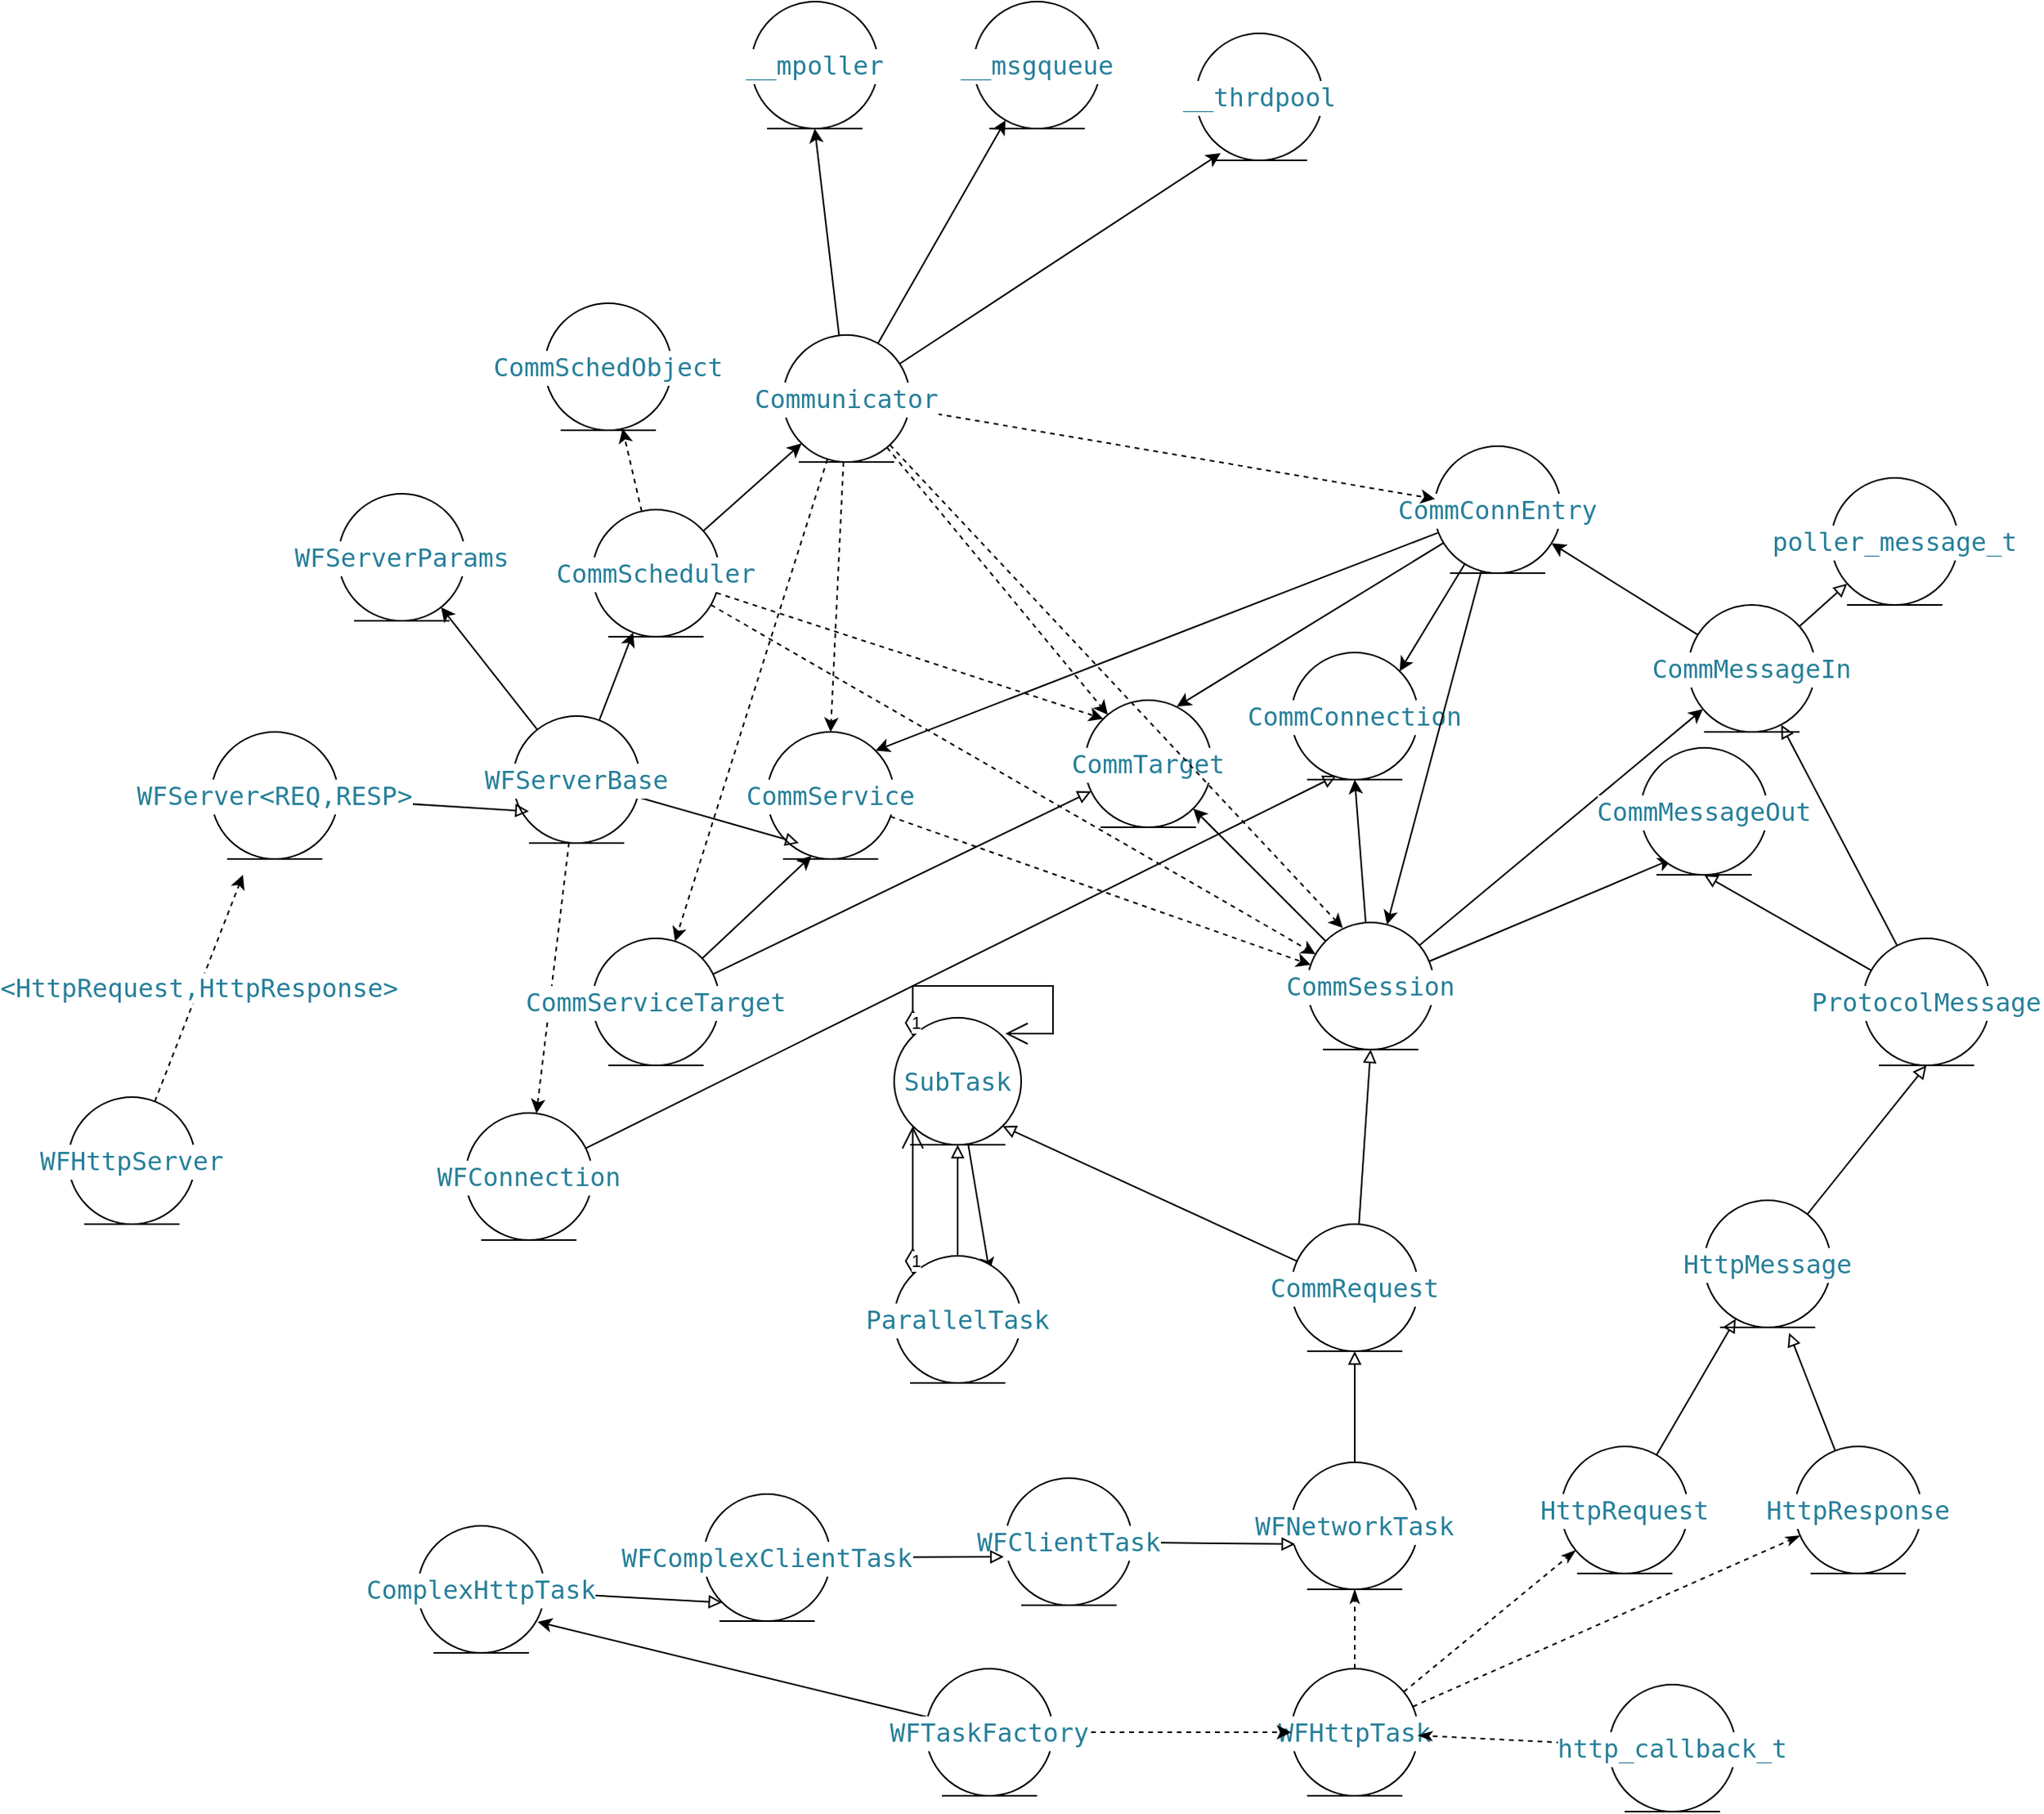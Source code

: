 <mxfile version="20.0.4" type="github" pages="2">
  <diagram id="1e7UzKoYrRxdABRsFOTm" name="Page-1">
    <mxGraphModel dx="1366" dy="991" grid="1" gridSize="10" guides="1" tooltips="1" connect="1" arrows="1" fold="1" page="0" pageScale="1" pageWidth="827" pageHeight="1169" math="0" shadow="0">
      <root>
        <mxCell id="0" />
        <mxCell id="1" parent="0" />
        <mxCell id="w212XQi_CUQ5JBuVxwOO-6" style="rounded=0;orthogonalLoop=1;jettySize=auto;html=1;entryX=0.75;entryY=0.125;entryDx=0;entryDy=0;entryPerimeter=0;endArrow=classic;endFill=1;" edge="1" parent="1" source="w212XQi_CUQ5JBuVxwOO-1" target="w212XQi_CUQ5JBuVxwOO-2">
          <mxGeometry relative="1" as="geometry" />
        </mxCell>
        <mxCell id="w212XQi_CUQ5JBuVxwOO-1" value="&lt;div style=&quot;color: rgb(0, 0, 0); background-color: rgb(255, 255, 255); font-family: &amp;quot;Droid Sans Mono&amp;quot;, &amp;quot;monospace&amp;quot;, monospace; font-weight: normal; font-size: 16px; line-height: 22px;&quot;&gt;&lt;div&gt;&lt;span style=&quot;color: #267f99;&quot;&gt;SubTask&lt;/span&gt;&lt;/div&gt;&lt;/div&gt;" style="ellipse;shape=umlEntity;whiteSpace=wrap;html=1;" vertex="1" parent="1">
          <mxGeometry x="260" y="430" width="80" height="80" as="geometry" />
        </mxCell>
        <mxCell id="w212XQi_CUQ5JBuVxwOO-3" style="edgeStyle=orthogonalEdgeStyle;rounded=0;orthogonalLoop=1;jettySize=auto;html=1;endArrow=block;endFill=0;" edge="1" parent="1" source="w212XQi_CUQ5JBuVxwOO-2" target="w212XQi_CUQ5JBuVxwOO-1">
          <mxGeometry relative="1" as="geometry" />
        </mxCell>
        <mxCell id="w212XQi_CUQ5JBuVxwOO-2" value="&lt;div style=&quot;color: rgb(0, 0, 0); background-color: rgb(255, 255, 255); font-family: &amp;quot;Droid Sans Mono&amp;quot;, &amp;quot;monospace&amp;quot;, monospace; font-weight: normal; font-size: 16px; line-height: 22px;&quot;&gt;&lt;div&gt;&lt;span style=&quot;color: #267f99;&quot;&gt;ParallelTask&lt;/span&gt;&lt;/div&gt;&lt;/div&gt;" style="ellipse;shape=umlEntity;whiteSpace=wrap;html=1;" vertex="1" parent="1">
          <mxGeometry x="260" y="580" width="80" height="80" as="geometry" />
        </mxCell>
        <mxCell id="w212XQi_CUQ5JBuVxwOO-5" value="1" style="endArrow=open;html=1;endSize=12;startArrow=diamondThin;startSize=14;startFill=0;edgeStyle=orthogonalEdgeStyle;align=left;verticalAlign=bottom;rounded=0;exitX=0;exitY=0;exitDx=0;exitDy=0;" edge="1" parent="1" source="w212XQi_CUQ5JBuVxwOO-1">
          <mxGeometry x="-1" y="3" relative="1" as="geometry">
            <mxPoint x="220" y="260" as="sourcePoint" />
            <mxPoint x="330" y="440" as="targetPoint" />
            <Array as="points">
              <mxPoint x="272" y="410" />
              <mxPoint x="360" y="410" />
              <mxPoint x="360" y="440" />
            </Array>
          </mxGeometry>
        </mxCell>
        <mxCell id="w212XQi_CUQ5JBuVxwOO-8" value="1" style="endArrow=open;html=1;endSize=12;startArrow=diamondThin;startSize=14;startFill=0;edgeStyle=orthogonalEdgeStyle;align=left;verticalAlign=bottom;rounded=0;exitX=0;exitY=0;exitDx=0;exitDy=0;entryX=0;entryY=1;entryDx=0;entryDy=0;" edge="1" parent="1" source="w212XQi_CUQ5JBuVxwOO-2" target="w212XQi_CUQ5JBuVxwOO-1">
          <mxGeometry x="-1" y="3" relative="1" as="geometry">
            <mxPoint x="180" y="580" as="sourcePoint" />
            <mxPoint x="340" y="580" as="targetPoint" />
          </mxGeometry>
        </mxCell>
        <mxCell id="_Rvk6Pu7pC3moFPPeebr-11" style="edgeStyle=none;rounded=0;orthogonalLoop=1;jettySize=auto;html=1;entryX=1;entryY=1;entryDx=0;entryDy=0;endArrow=classic;endFill=1;" edge="1" parent="1" source="w212XQi_CUQ5JBuVxwOO-9" target="_Rvk6Pu7pC3moFPPeebr-8">
          <mxGeometry relative="1" as="geometry" />
        </mxCell>
        <mxCell id="_Rvk6Pu7pC3moFPPeebr-12" style="edgeStyle=none;rounded=0;orthogonalLoop=1;jettySize=auto;html=1;entryX=0.5;entryY=1;entryDx=0;entryDy=0;endArrow=classic;endFill=1;" edge="1" parent="1" source="w212XQi_CUQ5JBuVxwOO-9" target="_Rvk6Pu7pC3moFPPeebr-10">
          <mxGeometry relative="1" as="geometry" />
        </mxCell>
        <mxCell id="_Rvk6Pu7pC3moFPPeebr-13" style="edgeStyle=none;rounded=0;orthogonalLoop=1;jettySize=auto;html=1;entryX=0.25;entryY=0.875;entryDx=0;entryDy=0;entryPerimeter=0;endArrow=classic;endFill=1;" edge="1" parent="1" source="w212XQi_CUQ5JBuVxwOO-9" target="w212XQi_CUQ5JBuVxwOO-23">
          <mxGeometry relative="1" as="geometry" />
        </mxCell>
        <mxCell id="_Rvk6Pu7pC3moFPPeebr-14" style="edgeStyle=none;rounded=0;orthogonalLoop=1;jettySize=auto;html=1;endArrow=classic;endFill=1;" edge="1" parent="1" source="w212XQi_CUQ5JBuVxwOO-9" target="w212XQi_CUQ5JBuVxwOO-26">
          <mxGeometry relative="1" as="geometry" />
        </mxCell>
        <mxCell id="w212XQi_CUQ5JBuVxwOO-9" value="&lt;div style=&quot;color: rgb(0, 0, 0); background-color: rgb(255, 255, 255); font-family: &amp;quot;Droid Sans Mono&amp;quot;, &amp;quot;monospace&amp;quot;, monospace; font-weight: normal; font-size: 16px; line-height: 22px;&quot;&gt;&lt;div&gt;&lt;span style=&quot;color: #267f99;&quot;&gt;CommSession&lt;/span&gt;&lt;/div&gt;&lt;/div&gt;" style="ellipse;shape=umlEntity;whiteSpace=wrap;html=1;" vertex="1" parent="1">
          <mxGeometry x="520" y="370" width="80" height="80" as="geometry" />
        </mxCell>
        <mxCell id="w212XQi_CUQ5JBuVxwOO-11" style="edgeStyle=none;rounded=0;orthogonalLoop=1;jettySize=auto;html=1;entryX=0.5;entryY=1;entryDx=0;entryDy=0;endArrow=block;endFill=0;" edge="1" parent="1" source="w212XQi_CUQ5JBuVxwOO-10" target="w212XQi_CUQ5JBuVxwOO-9">
          <mxGeometry relative="1" as="geometry" />
        </mxCell>
        <mxCell id="w212XQi_CUQ5JBuVxwOO-12" style="edgeStyle=none;rounded=0;orthogonalLoop=1;jettySize=auto;html=1;entryX=1;entryY=1;entryDx=0;entryDy=0;endArrow=block;endFill=0;" edge="1" parent="1" source="w212XQi_CUQ5JBuVxwOO-10" target="w212XQi_CUQ5JBuVxwOO-1">
          <mxGeometry relative="1" as="geometry" />
        </mxCell>
        <mxCell id="w212XQi_CUQ5JBuVxwOO-10" value="&lt;div style=&quot;color: rgb(0, 0, 0); background-color: rgb(255, 255, 255); font-family: &amp;quot;Droid Sans Mono&amp;quot;, &amp;quot;monospace&amp;quot;, monospace; font-weight: normal; font-size: 16px; line-height: 22px;&quot;&gt;&lt;div&gt;&lt;span style=&quot;color: #267f99;&quot;&gt;CommRequest&lt;/span&gt;&lt;/div&gt;&lt;/div&gt;" style="ellipse;shape=umlEntity;whiteSpace=wrap;html=1;" vertex="1" parent="1">
          <mxGeometry x="510" y="560" width="80" height="80" as="geometry" />
        </mxCell>
        <mxCell id="w212XQi_CUQ5JBuVxwOO-14" style="edgeStyle=none;rounded=0;orthogonalLoop=1;jettySize=auto;html=1;entryX=0.5;entryY=1;entryDx=0;entryDy=0;endArrow=block;endFill=0;" edge="1" parent="1" source="w212XQi_CUQ5JBuVxwOO-13" target="w212XQi_CUQ5JBuVxwOO-10">
          <mxGeometry relative="1" as="geometry" />
        </mxCell>
        <mxCell id="w212XQi_CUQ5JBuVxwOO-13" value="&lt;div style=&quot;color: rgb(0, 0, 0); background-color: rgb(255, 255, 255); font-family: &amp;quot;Droid Sans Mono&amp;quot;, &amp;quot;monospace&amp;quot;, monospace; font-weight: normal; font-size: 16px; line-height: 22px;&quot;&gt;&lt;div&gt;&lt;span style=&quot;color: #267f99;&quot;&gt;WFNetworkTask&lt;/span&gt;&lt;/div&gt;&lt;/div&gt;" style="ellipse;shape=umlEntity;whiteSpace=wrap;html=1;" vertex="1" parent="1">
          <mxGeometry x="510" y="710" width="80" height="80" as="geometry" />
        </mxCell>
        <mxCell id="w212XQi_CUQ5JBuVxwOO-16" style="edgeStyle=none;rounded=0;orthogonalLoop=1;jettySize=auto;html=1;entryX=0.5;entryY=1;entryDx=0;entryDy=0;endArrow=classicThin;endFill=1;dashed=1;" edge="1" parent="1" source="w212XQi_CUQ5JBuVxwOO-15" target="w212XQi_CUQ5JBuVxwOO-13">
          <mxGeometry relative="1" as="geometry" />
        </mxCell>
        <mxCell id="w212XQi_CUQ5JBuVxwOO-19" style="edgeStyle=none;rounded=0;orthogonalLoop=1;jettySize=auto;html=1;dashed=1;endArrow=classicThin;endFill=1;" edge="1" parent="1" source="w212XQi_CUQ5JBuVxwOO-15" target="w212XQi_CUQ5JBuVxwOO-17">
          <mxGeometry relative="1" as="geometry" />
        </mxCell>
        <mxCell id="w212XQi_CUQ5JBuVxwOO-20" style="edgeStyle=none;rounded=0;orthogonalLoop=1;jettySize=auto;html=1;dashed=1;endArrow=classicThin;endFill=1;" edge="1" parent="1" source="w212XQi_CUQ5JBuVxwOO-15" target="w212XQi_CUQ5JBuVxwOO-18">
          <mxGeometry relative="1" as="geometry" />
        </mxCell>
        <mxCell id="w212XQi_CUQ5JBuVxwOO-15" value="&lt;div style=&quot;color: rgb(0, 0, 0); background-color: rgb(255, 255, 255); font-family: &amp;quot;Droid Sans Mono&amp;quot;, &amp;quot;monospace&amp;quot;, monospace; font-weight: normal; font-size: 16px; line-height: 22px;&quot;&gt;&lt;div&gt;&lt;span style=&quot;color: #267f99;&quot;&gt;WFHttpTask&lt;/span&gt;&lt;/div&gt;&lt;/div&gt;" style="ellipse;shape=umlEntity;whiteSpace=wrap;html=1;" vertex="1" parent="1">
          <mxGeometry x="510" y="840" width="80" height="80" as="geometry" />
        </mxCell>
        <mxCell id="w212XQi_CUQ5JBuVxwOO-30" style="edgeStyle=none;rounded=0;orthogonalLoop=1;jettySize=auto;html=1;endArrow=block;endFill=0;" edge="1" parent="1" source="w212XQi_CUQ5JBuVxwOO-17" target="w212XQi_CUQ5JBuVxwOO-28">
          <mxGeometry relative="1" as="geometry" />
        </mxCell>
        <mxCell id="w212XQi_CUQ5JBuVxwOO-17" value="&lt;div style=&quot;color: rgb(0, 0, 0); background-color: rgb(255, 255, 255); font-family: &amp;quot;Droid Sans Mono&amp;quot;, &amp;quot;monospace&amp;quot;, monospace; font-weight: normal; font-size: 16px; line-height: 22px;&quot;&gt;&lt;div&gt;&lt;span style=&quot;color: #267f99;&quot;&gt;HttpRequest&lt;/span&gt;&lt;/div&gt;&lt;/div&gt;" style="ellipse;shape=umlEntity;whiteSpace=wrap;html=1;" vertex="1" parent="1">
          <mxGeometry x="680" y="700" width="80" height="80" as="geometry" />
        </mxCell>
        <mxCell id="w212XQi_CUQ5JBuVxwOO-31" style="edgeStyle=none;rounded=0;orthogonalLoop=1;jettySize=auto;html=1;entryX=0.669;entryY=1.044;entryDx=0;entryDy=0;entryPerimeter=0;endArrow=block;endFill=0;" edge="1" parent="1" source="w212XQi_CUQ5JBuVxwOO-18" target="w212XQi_CUQ5JBuVxwOO-28">
          <mxGeometry relative="1" as="geometry" />
        </mxCell>
        <mxCell id="w212XQi_CUQ5JBuVxwOO-18" value="&lt;div style=&quot;color: rgb(0, 0, 0); background-color: rgb(255, 255, 255); font-family: &amp;quot;Droid Sans Mono&amp;quot;, &amp;quot;monospace&amp;quot;, monospace; font-weight: normal; font-size: 16px; line-height: 22px;&quot;&gt;&lt;div&gt;&lt;span style=&quot;color: #267f99;&quot;&gt;HttpResponse&lt;/span&gt;&lt;/div&gt;&lt;/div&gt;" style="ellipse;shape=umlEntity;whiteSpace=wrap;html=1;" vertex="1" parent="1">
          <mxGeometry x="827" y="700" width="80" height="80" as="geometry" />
        </mxCell>
        <mxCell id="w212XQi_CUQ5JBuVxwOO-22" style="edgeStyle=none;rounded=0;orthogonalLoop=1;jettySize=auto;html=1;dashed=1;endArrow=classicThin;endFill=1;" edge="1" parent="1" source="w212XQi_CUQ5JBuVxwOO-21" target="w212XQi_CUQ5JBuVxwOO-15">
          <mxGeometry relative="1" as="geometry" />
        </mxCell>
        <mxCell id="w212XQi_CUQ5JBuVxwOO-21" value="&lt;div style=&quot;color: rgb(0, 0, 0); background-color: rgb(255, 255, 255); font-family: &amp;quot;Droid Sans Mono&amp;quot;, &amp;quot;monospace&amp;quot;, monospace; font-weight: normal; font-size: 16px; line-height: 22px;&quot;&gt;&lt;div&gt;&lt;span style=&quot;color: #267f99;&quot;&gt;http_callback_t&lt;/span&gt;&lt;/div&gt;&lt;/div&gt;" style="ellipse;shape=umlEntity;whiteSpace=wrap;html=1;" vertex="1" parent="1">
          <mxGeometry x="710" y="850" width="80" height="80" as="geometry" />
        </mxCell>
        <mxCell id="w212XQi_CUQ5JBuVxwOO-23" value="&lt;div style=&quot;color: rgb(0, 0, 0); background-color: rgb(255, 255, 255); font-family: &amp;quot;Droid Sans Mono&amp;quot;, &amp;quot;monospace&amp;quot;, monospace; font-weight: normal; font-size: 16px; line-height: 22px;&quot;&gt;&lt;div&gt;&lt;span style=&quot;color: #267f99;&quot;&gt;CommMessageOut&lt;/span&gt;&lt;/div&gt;&lt;/div&gt;" style="ellipse;shape=umlEntity;whiteSpace=wrap;html=1;" vertex="1" parent="1">
          <mxGeometry x="730" y="260" width="80" height="80" as="geometry" />
        </mxCell>
        <mxCell id="w212XQi_CUQ5JBuVxwOO-25" style="edgeStyle=none;rounded=0;orthogonalLoop=1;jettySize=auto;html=1;entryX=0.5;entryY=1;entryDx=0;entryDy=0;endArrow=block;endFill=0;" edge="1" parent="1" source="w212XQi_CUQ5JBuVxwOO-24" target="w212XQi_CUQ5JBuVxwOO-23">
          <mxGeometry relative="1" as="geometry" />
        </mxCell>
        <mxCell id="w212XQi_CUQ5JBuVxwOO-27" style="edgeStyle=none;rounded=0;orthogonalLoop=1;jettySize=auto;html=1;endArrow=block;endFill=0;" edge="1" parent="1" source="w212XQi_CUQ5JBuVxwOO-24" target="w212XQi_CUQ5JBuVxwOO-26">
          <mxGeometry relative="1" as="geometry" />
        </mxCell>
        <mxCell id="w212XQi_CUQ5JBuVxwOO-24" value="&lt;div style=&quot;color: rgb(0, 0, 0); background-color: rgb(255, 255, 255); font-family: &amp;quot;Droid Sans Mono&amp;quot;, &amp;quot;monospace&amp;quot;, monospace; font-weight: normal; font-size: 16px; line-height: 22px;&quot;&gt;&lt;div&gt;&lt;span style=&quot;color: #267f99;&quot;&gt;ProtocolMessage&lt;/span&gt;&lt;/div&gt;&lt;/div&gt;" style="ellipse;shape=umlEntity;whiteSpace=wrap;html=1;" vertex="1" parent="1">
          <mxGeometry x="870" y="380" width="80" height="80" as="geometry" />
        </mxCell>
        <mxCell id="_Rvk6Pu7pC3moFPPeebr-16" style="edgeStyle=none;rounded=0;orthogonalLoop=1;jettySize=auto;html=1;endArrow=block;endFill=0;" edge="1" parent="1" source="w212XQi_CUQ5JBuVxwOO-26" target="_Rvk6Pu7pC3moFPPeebr-15">
          <mxGeometry relative="1" as="geometry" />
        </mxCell>
        <mxCell id="_Rvk6Pu7pC3moFPPeebr-18" style="edgeStyle=none;rounded=0;orthogonalLoop=1;jettySize=auto;html=1;endArrow=classic;endFill=1;" edge="1" parent="1" source="w212XQi_CUQ5JBuVxwOO-26" target="_Rvk6Pu7pC3moFPPeebr-17">
          <mxGeometry relative="1" as="geometry" />
        </mxCell>
        <mxCell id="w212XQi_CUQ5JBuVxwOO-26" value="&lt;div style=&quot;color: rgb(0, 0, 0); background-color: rgb(255, 255, 255); font-family: &amp;quot;Droid Sans Mono&amp;quot;, &amp;quot;monospace&amp;quot;, monospace; font-weight: normal; font-size: 16px; line-height: 22px;&quot;&gt;&lt;div&gt;&lt;span style=&quot;color: #267f99;&quot;&gt;CommMessageIn&lt;/span&gt;&lt;/div&gt;&lt;/div&gt;" style="ellipse;shape=umlEntity;whiteSpace=wrap;html=1;" vertex="1" parent="1">
          <mxGeometry x="760" y="170" width="80" height="80" as="geometry" />
        </mxCell>
        <mxCell id="w212XQi_CUQ5JBuVxwOO-29" style="edgeStyle=none;rounded=0;orthogonalLoop=1;jettySize=auto;html=1;entryX=0.5;entryY=1;entryDx=0;entryDy=0;endArrow=block;endFill=0;" edge="1" parent="1" source="w212XQi_CUQ5JBuVxwOO-28" target="w212XQi_CUQ5JBuVxwOO-24">
          <mxGeometry relative="1" as="geometry" />
        </mxCell>
        <mxCell id="w212XQi_CUQ5JBuVxwOO-28" value="&lt;div style=&quot;color: rgb(0, 0, 0); background-color: rgb(255, 255, 255); font-family: &amp;quot;Droid Sans Mono&amp;quot;, &amp;quot;monospace&amp;quot;, monospace; font-weight: normal; font-size: 16px; line-height: 22px;&quot;&gt;&lt;div&gt;&lt;span style=&quot;color: #267f99;&quot;&gt;HttpMessage&lt;/span&gt;&lt;/div&gt;&lt;/div&gt;" style="ellipse;shape=umlEntity;whiteSpace=wrap;html=1;" vertex="1" parent="1">
          <mxGeometry x="770" y="545" width="80" height="80" as="geometry" />
        </mxCell>
        <mxCell id="w212XQi_CUQ5JBuVxwOO-33" style="edgeStyle=none;rounded=0;orthogonalLoop=1;jettySize=auto;html=1;entryX=0;entryY=0.5;entryDx=0;entryDy=0;endArrow=classic;endFill=1;dashed=1;" edge="1" parent="1" source="w212XQi_CUQ5JBuVxwOO-32" target="w212XQi_CUQ5JBuVxwOO-15">
          <mxGeometry relative="1" as="geometry" />
        </mxCell>
        <mxCell id="_Rvk6Pu7pC3moFPPeebr-7" style="edgeStyle=none;rounded=0;orthogonalLoop=1;jettySize=auto;html=1;entryX=0.944;entryY=0.756;entryDx=0;entryDy=0;entryPerimeter=0;endArrow=classic;endFill=1;" edge="1" parent="1" source="w212XQi_CUQ5JBuVxwOO-32" target="_Rvk6Pu7pC3moFPPeebr-5">
          <mxGeometry relative="1" as="geometry" />
        </mxCell>
        <mxCell id="w212XQi_CUQ5JBuVxwOO-32" value="&lt;div style=&quot;color: rgb(0, 0, 0); background-color: rgb(255, 255, 255); font-family: &amp;quot;Droid Sans Mono&amp;quot;, &amp;quot;monospace&amp;quot;, monospace; font-weight: normal; font-size: 16px; line-height: 22px;&quot;&gt;&lt;div&gt;&lt;span style=&quot;color: #267f99;&quot;&gt;WFTaskFactory&lt;/span&gt;&lt;/div&gt;&lt;/div&gt;" style="ellipse;shape=umlEntity;whiteSpace=wrap;html=1;" vertex="1" parent="1">
          <mxGeometry x="280" y="840" width="80" height="80" as="geometry" />
        </mxCell>
        <mxCell id="_Rvk6Pu7pC3moFPPeebr-2" style="edgeStyle=none;rounded=0;orthogonalLoop=1;jettySize=auto;html=1;entryX=0.031;entryY=0.644;entryDx=0;entryDy=0;entryPerimeter=0;endArrow=block;endFill=0;" edge="1" parent="1" source="_Rvk6Pu7pC3moFPPeebr-1" target="w212XQi_CUQ5JBuVxwOO-13">
          <mxGeometry relative="1" as="geometry" />
        </mxCell>
        <mxCell id="_Rvk6Pu7pC3moFPPeebr-1" value="&lt;div style=&quot;color: rgb(0, 0, 0); background-color: rgb(255, 255, 255); font-family: &amp;quot;Droid Sans Mono&amp;quot;, &amp;quot;monospace&amp;quot;, monospace; font-weight: normal; font-size: 16px; line-height: 22px;&quot;&gt;&lt;div&gt;&lt;span style=&quot;color: #267f99;&quot;&gt;WFClientTask&lt;/span&gt;&lt;/div&gt;&lt;/div&gt;" style="ellipse;shape=umlEntity;whiteSpace=wrap;html=1;" vertex="1" parent="1">
          <mxGeometry x="330" y="720" width="80" height="80" as="geometry" />
        </mxCell>
        <mxCell id="_Rvk6Pu7pC3moFPPeebr-4" style="edgeStyle=none;rounded=0;orthogonalLoop=1;jettySize=auto;html=1;endArrow=block;endFill=0;entryX=-0.012;entryY=0.619;entryDx=0;entryDy=0;entryPerimeter=0;" edge="1" parent="1" source="_Rvk6Pu7pC3moFPPeebr-3" target="_Rvk6Pu7pC3moFPPeebr-1">
          <mxGeometry relative="1" as="geometry">
            <mxPoint x="310" y="760" as="targetPoint" />
          </mxGeometry>
        </mxCell>
        <mxCell id="_Rvk6Pu7pC3moFPPeebr-3" value="&lt;div style=&quot;color: rgb(0, 0, 0); background-color: rgb(255, 255, 255); font-family: &amp;quot;Droid Sans Mono&amp;quot;, &amp;quot;monospace&amp;quot;, monospace; font-weight: normal; font-size: 16px; line-height: 22px;&quot;&gt;&lt;div&gt;&lt;span style=&quot;color: #267f99;&quot;&gt;WFComplexClientTask&lt;/span&gt;&lt;/div&gt;&lt;/div&gt;" style="ellipse;shape=umlEntity;whiteSpace=wrap;html=1;" vertex="1" parent="1">
          <mxGeometry x="140" y="730" width="80" height="80" as="geometry" />
        </mxCell>
        <mxCell id="_Rvk6Pu7pC3moFPPeebr-6" style="edgeStyle=none;rounded=0;orthogonalLoop=1;jettySize=auto;html=1;entryX=0;entryY=1;entryDx=0;entryDy=0;endArrow=block;endFill=0;" edge="1" parent="1" source="_Rvk6Pu7pC3moFPPeebr-5" target="_Rvk6Pu7pC3moFPPeebr-3">
          <mxGeometry relative="1" as="geometry" />
        </mxCell>
        <mxCell id="_Rvk6Pu7pC3moFPPeebr-5" value="&lt;div style=&quot;color: rgb(0, 0, 0); background-color: rgb(255, 255, 255); font-family: &amp;quot;Droid Sans Mono&amp;quot;, &amp;quot;monospace&amp;quot;, monospace; font-weight: normal; font-size: 16px; line-height: 22px;&quot;&gt;&lt;div&gt;&lt;span style=&quot;color: #267f99;&quot;&gt;ComplexHttpTask&lt;/span&gt;&lt;/div&gt;&lt;/div&gt;" style="ellipse;shape=umlEntity;whiteSpace=wrap;html=1;" vertex="1" parent="1">
          <mxGeometry x="-40" y="750" width="80" height="80" as="geometry" />
        </mxCell>
        <mxCell id="_Rvk6Pu7pC3moFPPeebr-8" value="&lt;div style=&quot;color: rgb(0, 0, 0); background-color: rgb(255, 255, 255); font-family: &amp;quot;Droid Sans Mono&amp;quot;, &amp;quot;monospace&amp;quot;, monospace; font-weight: normal; font-size: 16px; line-height: 22px;&quot;&gt;&lt;div&gt;&lt;span style=&quot;color: #267f99;&quot;&gt;CommTarget&lt;/span&gt;&lt;/div&gt;&lt;/div&gt;" style="ellipse;shape=umlEntity;whiteSpace=wrap;html=1;" vertex="1" parent="1">
          <mxGeometry x="380" y="230" width="80" height="80" as="geometry" />
        </mxCell>
        <mxCell id="_Rvk6Pu7pC3moFPPeebr-10" value="&lt;div style=&quot;color: rgb(0, 0, 0); background-color: rgb(255, 255, 255); font-family: &amp;quot;Droid Sans Mono&amp;quot;, &amp;quot;monospace&amp;quot;, monospace; font-weight: normal; font-size: 16px; line-height: 22px;&quot;&gt;&lt;div&gt;&lt;span style=&quot;color: #267f99;&quot;&gt;CommConnection&lt;/span&gt;&lt;/div&gt;&lt;/div&gt;" style="ellipse;shape=umlEntity;whiteSpace=wrap;html=1;" vertex="1" parent="1">
          <mxGeometry x="510" y="200" width="80" height="80" as="geometry" />
        </mxCell>
        <mxCell id="_Rvk6Pu7pC3moFPPeebr-15" value="&lt;div style=&quot;color: rgb(0, 0, 0); background-color: rgb(255, 255, 255); font-family: &amp;quot;Droid Sans Mono&amp;quot;, &amp;quot;monospace&amp;quot;, monospace; font-weight: normal; font-size: 16px; line-height: 22px;&quot;&gt;&lt;div&gt;&lt;span style=&quot;color: #267f99;&quot;&gt;poller_message_t&lt;/span&gt;&lt;/div&gt;&lt;/div&gt;" style="ellipse;shape=umlEntity;whiteSpace=wrap;html=1;" vertex="1" parent="1">
          <mxGeometry x="850" y="90" width="80" height="80" as="geometry" />
        </mxCell>
        <mxCell id="_Rvk6Pu7pC3moFPPeebr-19" style="edgeStyle=none;rounded=0;orthogonalLoop=1;jettySize=auto;html=1;entryX=1;entryY=0;entryDx=0;entryDy=0;endArrow=classic;endFill=1;" edge="1" parent="1" source="_Rvk6Pu7pC3moFPPeebr-17" target="_Rvk6Pu7pC3moFPPeebr-10">
          <mxGeometry relative="1" as="geometry" />
        </mxCell>
        <mxCell id="_Rvk6Pu7pC3moFPPeebr-20" style="edgeStyle=none;rounded=0;orthogonalLoop=1;jettySize=auto;html=1;endArrow=classic;endFill=1;" edge="1" parent="1" source="_Rvk6Pu7pC3moFPPeebr-17" target="w212XQi_CUQ5JBuVxwOO-9">
          <mxGeometry relative="1" as="geometry" />
        </mxCell>
        <mxCell id="_Rvk6Pu7pC3moFPPeebr-21" style="edgeStyle=none;rounded=0;orthogonalLoop=1;jettySize=auto;html=1;entryX=0.725;entryY=0.05;entryDx=0;entryDy=0;entryPerimeter=0;endArrow=classic;endFill=1;" edge="1" parent="1" source="_Rvk6Pu7pC3moFPPeebr-17" target="_Rvk6Pu7pC3moFPPeebr-8">
          <mxGeometry relative="1" as="geometry" />
        </mxCell>
        <mxCell id="_Rvk6Pu7pC3moFPPeebr-23" style="edgeStyle=none;rounded=0;orthogonalLoop=1;jettySize=auto;html=1;entryX=1;entryY=0;entryDx=0;entryDy=0;endArrow=classic;endFill=1;" edge="1" parent="1" source="_Rvk6Pu7pC3moFPPeebr-17" target="_Rvk6Pu7pC3moFPPeebr-22">
          <mxGeometry relative="1" as="geometry" />
        </mxCell>
        <mxCell id="_Rvk6Pu7pC3moFPPeebr-17" value="&lt;div style=&quot;color: rgb(0, 0, 0); background-color: rgb(255, 255, 255); font-family: &amp;quot;Droid Sans Mono&amp;quot;, &amp;quot;monospace&amp;quot;, monospace; font-weight: normal; font-size: 16px; line-height: 22px;&quot;&gt;&lt;div&gt;&lt;span style=&quot;color: #267f99;&quot;&gt;CommConnEntry&lt;/span&gt;&lt;/div&gt;&lt;/div&gt;" style="ellipse;shape=umlEntity;whiteSpace=wrap;html=1;" vertex="1" parent="1">
          <mxGeometry x="600" y="70" width="80" height="80" as="geometry" />
        </mxCell>
        <mxCell id="_Rvk6Pu7pC3moFPPeebr-24" style="edgeStyle=none;rounded=0;orthogonalLoop=1;jettySize=auto;html=1;endArrow=classic;endFill=1;dashed=1;" edge="1" parent="1" source="_Rvk6Pu7pC3moFPPeebr-22" target="w212XQi_CUQ5JBuVxwOO-9">
          <mxGeometry relative="1" as="geometry" />
        </mxCell>
        <mxCell id="_Rvk6Pu7pC3moFPPeebr-22" value="&lt;div style=&quot;color: rgb(0, 0, 0); background-color: rgb(255, 255, 255); font-family: &amp;quot;Droid Sans Mono&amp;quot;, &amp;quot;monospace&amp;quot;, monospace; font-weight: normal; font-size: 16px; line-height: 22px;&quot;&gt;&lt;div&gt;&lt;span style=&quot;color: #267f99;&quot;&gt;CommService&lt;/span&gt;&lt;/div&gt;&lt;/div&gt;" style="ellipse;shape=umlEntity;whiteSpace=wrap;html=1;" vertex="1" parent="1">
          <mxGeometry x="180" y="250" width="80" height="80" as="geometry" />
        </mxCell>
        <mxCell id="_Rvk6Pu7pC3moFPPeebr-26" style="edgeStyle=none;rounded=0;orthogonalLoop=1;jettySize=auto;html=1;entryX=0.25;entryY=0.875;entryDx=0;entryDy=0;entryPerimeter=0;endArrow=block;endFill=0;" edge="1" parent="1" source="_Rvk6Pu7pC3moFPPeebr-25" target="_Rvk6Pu7pC3moFPPeebr-22">
          <mxGeometry relative="1" as="geometry" />
        </mxCell>
        <mxCell id="_Rvk6Pu7pC3moFPPeebr-30" style="edgeStyle=none;rounded=0;orthogonalLoop=1;jettySize=auto;html=1;endArrow=classic;endFill=1;" edge="1" parent="1" source="_Rvk6Pu7pC3moFPPeebr-25" target="_Rvk6Pu7pC3moFPPeebr-29">
          <mxGeometry relative="1" as="geometry" />
        </mxCell>
        <mxCell id="_Rvk6Pu7pC3moFPPeebr-38" style="edgeStyle=none;rounded=0;orthogonalLoop=1;jettySize=auto;html=1;endArrow=classic;endFill=1;" edge="1" parent="1" source="_Rvk6Pu7pC3moFPPeebr-25" target="_Rvk6Pu7pC3moFPPeebr-37">
          <mxGeometry relative="1" as="geometry" />
        </mxCell>
        <mxCell id="_Rvk6Pu7pC3moFPPeebr-60" style="edgeStyle=none;rounded=0;orthogonalLoop=1;jettySize=auto;html=1;dashed=1;endArrow=classic;endFill=1;" edge="1" parent="1" source="_Rvk6Pu7pC3moFPPeebr-25" target="_Rvk6Pu7pC3moFPPeebr-59">
          <mxGeometry relative="1" as="geometry" />
        </mxCell>
        <mxCell id="_Rvk6Pu7pC3moFPPeebr-25" value="&lt;div style=&quot;color: rgb(0, 0, 0); background-color: rgb(255, 255, 255); font-family: &amp;quot;Droid Sans Mono&amp;quot;, &amp;quot;monospace&amp;quot;, monospace; font-weight: normal; font-size: 16px; line-height: 22px;&quot;&gt;&lt;div&gt;&lt;span style=&quot;color: #267f99;&quot;&gt;WFServerBase&lt;/span&gt;&lt;/div&gt;&lt;/div&gt;" style="ellipse;shape=umlEntity;whiteSpace=wrap;html=1;" vertex="1" parent="1">
          <mxGeometry x="20" y="240" width="80" height="80" as="geometry" />
        </mxCell>
        <mxCell id="_Rvk6Pu7pC3moFPPeebr-28" style="edgeStyle=none;rounded=0;orthogonalLoop=1;jettySize=auto;html=1;entryX=0.125;entryY=0.75;entryDx=0;entryDy=0;entryPerimeter=0;endArrow=block;endFill=0;" edge="1" parent="1" source="_Rvk6Pu7pC3moFPPeebr-27" target="_Rvk6Pu7pC3moFPPeebr-25">
          <mxGeometry relative="1" as="geometry" />
        </mxCell>
        <mxCell id="_Rvk6Pu7pC3moFPPeebr-27" value="&lt;div style=&quot;color: rgb(0, 0, 0); background-color: rgb(255, 255, 255); font-family: &amp;quot;Droid Sans Mono&amp;quot;, &amp;quot;monospace&amp;quot;, monospace; font-weight: normal; font-size: 16px; line-height: 22px;&quot;&gt;&lt;div&gt;&lt;span style=&quot;color: #267f99;&quot;&gt;WFServer&amp;lt;&lt;/span&gt;&lt;span style=&quot;color: rgb(38, 127, 153);&quot;&gt;REQ,&lt;/span&gt;&lt;span style=&quot;color: rgb(38, 127, 153);&quot;&gt;RESP&lt;/span&gt;&lt;span style=&quot;color: rgb(38, 127, 153);&quot;&gt;&amp;gt;&lt;/span&gt;&lt;/div&gt;&lt;/div&gt;" style="ellipse;shape=umlEntity;whiteSpace=wrap;html=1;" vertex="1" parent="1">
          <mxGeometry x="-170" y="250" width="80" height="80" as="geometry" />
        </mxCell>
        <mxCell id="_Rvk6Pu7pC3moFPPeebr-40" style="edgeStyle=none;rounded=0;orthogonalLoop=1;jettySize=auto;html=1;entryX=0;entryY=1;entryDx=0;entryDy=0;endArrow=classic;endFill=1;" edge="1" parent="1" source="_Rvk6Pu7pC3moFPPeebr-29" target="_Rvk6Pu7pC3moFPPeebr-39">
          <mxGeometry relative="1" as="geometry" />
        </mxCell>
        <mxCell id="_Rvk6Pu7pC3moFPPeebr-42" style="edgeStyle=none;rounded=0;orthogonalLoop=1;jettySize=auto;html=1;endArrow=classic;endFill=1;dashed=1;" edge="1" parent="1" source="_Rvk6Pu7pC3moFPPeebr-29" target="_Rvk6Pu7pC3moFPPeebr-41">
          <mxGeometry relative="1" as="geometry" />
        </mxCell>
        <mxCell id="_Rvk6Pu7pC3moFPPeebr-43" style="edgeStyle=none;rounded=0;orthogonalLoop=1;jettySize=auto;html=1;entryX=0;entryY=0;entryDx=0;entryDy=0;dashed=1;endArrow=classic;endFill=1;" edge="1" parent="1" source="_Rvk6Pu7pC3moFPPeebr-29" target="_Rvk6Pu7pC3moFPPeebr-8">
          <mxGeometry relative="1" as="geometry" />
        </mxCell>
        <mxCell id="_Rvk6Pu7pC3moFPPeebr-44" style="edgeStyle=none;rounded=0;orthogonalLoop=1;jettySize=auto;html=1;dashed=1;endArrow=classic;endFill=1;" edge="1" parent="1" source="_Rvk6Pu7pC3moFPPeebr-29" target="w212XQi_CUQ5JBuVxwOO-9">
          <mxGeometry relative="1" as="geometry" />
        </mxCell>
        <mxCell id="_Rvk6Pu7pC3moFPPeebr-29" value="&lt;div style=&quot;color: rgb(0, 0, 0); background-color: rgb(255, 255, 255); font-family: &amp;quot;Droid Sans Mono&amp;quot;, &amp;quot;monospace&amp;quot;, monospace; font-weight: normal; font-size: 16px; line-height: 22px;&quot;&gt;&lt;div&gt;&lt;span style=&quot;color: #267f99;&quot;&gt;CommScheduler&lt;/span&gt;&lt;/div&gt;&lt;/div&gt;" style="ellipse;shape=umlEntity;whiteSpace=wrap;html=1;" vertex="1" parent="1">
          <mxGeometry x="70" y="110" width="80" height="80" as="geometry" />
        </mxCell>
        <mxCell id="_Rvk6Pu7pC3moFPPeebr-32" value="&lt;span style=&quot;font-family: &amp;quot;Droid Sans Mono&amp;quot;, &amp;quot;monospace&amp;quot;, monospace; font-size: 16px; font-style: normal; font-variant-ligatures: normal; font-variant-caps: normal; font-weight: 400; letter-spacing: normal; orphans: 2; text-align: center; text-indent: 0px; text-transform: none; widows: 2; word-spacing: 0px; -webkit-text-stroke-width: 0px; background-color: rgb(255, 255, 255); text-decoration-thickness: initial; text-decoration-style: initial; text-decoration-color: initial; color: rgb(38, 127, 153);&quot;&gt;&amp;lt;&lt;/span&gt;&lt;span style=&quot;font-family: &amp;quot;Droid Sans Mono&amp;quot;, &amp;quot;monospace&amp;quot;, monospace; font-size: 16px; font-style: normal; font-variant-ligatures: normal; font-variant-caps: normal; font-weight: 400; letter-spacing: normal; orphans: 2; text-align: center; text-indent: 0px; text-transform: none; widows: 2; word-spacing: 0px; -webkit-text-stroke-width: 0px; background-color: rgb(255, 255, 255); text-decoration-thickness: initial; text-decoration-style: initial; text-decoration-color: initial; color: rgb(38, 127, 153);&quot;&gt;HttpRequest,&lt;/span&gt;&lt;span style=&quot;font-family: &amp;quot;Droid Sans Mono&amp;quot;, &amp;quot;monospace&amp;quot;, monospace; font-size: 16px; font-style: normal; font-variant-ligatures: normal; font-variant-caps: normal; font-weight: 400; letter-spacing: normal; orphans: 2; text-align: center; text-indent: 0px; text-transform: none; widows: 2; word-spacing: 0px; -webkit-text-stroke-width: 0px; background-color: rgb(255, 255, 255); text-decoration-thickness: initial; text-decoration-style: initial; text-decoration-color: initial; color: rgb(38, 127, 153);&quot;&gt;HttpResponse&lt;/span&gt;&lt;span style=&quot;font-family: &amp;quot;Droid Sans Mono&amp;quot;, &amp;quot;monospace&amp;quot;, monospace; font-size: 16px; font-style: normal; font-variant-ligatures: normal; font-variant-caps: normal; font-weight: 400; letter-spacing: normal; orphans: 2; text-align: center; text-indent: 0px; text-transform: none; widows: 2; word-spacing: 0px; -webkit-text-stroke-width: 0px; background-color: rgb(255, 255, 255); text-decoration-thickness: initial; text-decoration-style: initial; text-decoration-color: initial; color: rgb(38, 127, 153);&quot;&gt;&amp;gt;&lt;/span&gt;" style="edgeStyle=none;rounded=0;orthogonalLoop=1;jettySize=auto;html=1;entryX=0.25;entryY=1.125;entryDx=0;entryDy=0;entryPerimeter=0;endArrow=classic;endFill=1;dashed=1;" edge="1" parent="1" source="_Rvk6Pu7pC3moFPPeebr-31" target="_Rvk6Pu7pC3moFPPeebr-27">
          <mxGeometry relative="1" as="geometry" />
        </mxCell>
        <mxCell id="_Rvk6Pu7pC3moFPPeebr-31" value="&lt;div style=&quot;color: rgb(0, 0, 0); background-color: rgb(255, 255, 255); font-family: &amp;quot;Droid Sans Mono&amp;quot;, &amp;quot;monospace&amp;quot;, monospace; font-weight: normal; font-size: 16px; line-height: 22px;&quot;&gt;&lt;div&gt;&lt;span style=&quot;color: #267f99;&quot;&gt;WFHttpServer&lt;/span&gt;&lt;/div&gt;&lt;/div&gt;" style="ellipse;shape=umlEntity;whiteSpace=wrap;html=1;" vertex="1" parent="1">
          <mxGeometry x="-260" y="480" width="80" height="80" as="geometry" />
        </mxCell>
        <mxCell id="_Rvk6Pu7pC3moFPPeebr-37" value="&lt;div style=&quot;color: rgb(0, 0, 0); background-color: rgb(255, 255, 255); font-family: &amp;quot;Droid Sans Mono&amp;quot;, &amp;quot;monospace&amp;quot;, monospace; font-weight: normal; font-size: 16px; line-height: 22px;&quot;&gt;&lt;div&gt;&lt;span style=&quot;color: #267f99;&quot;&gt;WFServerParams&lt;/span&gt;&lt;/div&gt;&lt;/div&gt;" style="ellipse;shape=umlEntity;whiteSpace=wrap;html=1;" vertex="1" parent="1">
          <mxGeometry x="-90" y="100" width="80" height="80" as="geometry" />
        </mxCell>
        <mxCell id="_Rvk6Pu7pC3moFPPeebr-48" style="edgeStyle=none;rounded=0;orthogonalLoop=1;jettySize=auto;html=1;entryX=0.5;entryY=1;entryDx=0;entryDy=0;endArrow=classic;endFill=1;" edge="1" parent="1" source="_Rvk6Pu7pC3moFPPeebr-39" target="_Rvk6Pu7pC3moFPPeebr-45">
          <mxGeometry relative="1" as="geometry" />
        </mxCell>
        <mxCell id="_Rvk6Pu7pC3moFPPeebr-49" style="edgeStyle=none;rounded=0;orthogonalLoop=1;jettySize=auto;html=1;endArrow=classic;endFill=1;" edge="1" parent="1" source="_Rvk6Pu7pC3moFPPeebr-39" target="_Rvk6Pu7pC3moFPPeebr-46">
          <mxGeometry relative="1" as="geometry" />
        </mxCell>
        <mxCell id="_Rvk6Pu7pC3moFPPeebr-50" style="edgeStyle=none;rounded=0;orthogonalLoop=1;jettySize=auto;html=1;entryX=0.194;entryY=0.944;entryDx=0;entryDy=0;entryPerimeter=0;endArrow=classic;endFill=1;" edge="1" parent="1" source="_Rvk6Pu7pC3moFPPeebr-39" target="_Rvk6Pu7pC3moFPPeebr-47">
          <mxGeometry relative="1" as="geometry" />
        </mxCell>
        <mxCell id="_Rvk6Pu7pC3moFPPeebr-51" style="edgeStyle=none;rounded=0;orthogonalLoop=1;jettySize=auto;html=1;endArrow=classic;endFill=1;dashed=1;" edge="1" parent="1" source="_Rvk6Pu7pC3moFPPeebr-39" target="_Rvk6Pu7pC3moFPPeebr-8">
          <mxGeometry relative="1" as="geometry" />
        </mxCell>
        <mxCell id="_Rvk6Pu7pC3moFPPeebr-52" style="edgeStyle=none;rounded=0;orthogonalLoop=1;jettySize=auto;html=1;entryX=0.281;entryY=0.044;entryDx=0;entryDy=0;entryPerimeter=0;dashed=1;endArrow=classic;endFill=1;" edge="1" parent="1" source="_Rvk6Pu7pC3moFPPeebr-39" target="w212XQi_CUQ5JBuVxwOO-9">
          <mxGeometry relative="1" as="geometry" />
        </mxCell>
        <mxCell id="_Rvk6Pu7pC3moFPPeebr-53" style="edgeStyle=none;rounded=0;orthogonalLoop=1;jettySize=auto;html=1;entryX=0.5;entryY=0;entryDx=0;entryDy=0;dashed=1;endArrow=classic;endFill=1;" edge="1" parent="1" source="_Rvk6Pu7pC3moFPPeebr-39" target="_Rvk6Pu7pC3moFPPeebr-22">
          <mxGeometry relative="1" as="geometry" />
        </mxCell>
        <mxCell id="_Rvk6Pu7pC3moFPPeebr-54" style="edgeStyle=none;rounded=0;orthogonalLoop=1;jettySize=auto;html=1;dashed=1;endArrow=classic;endFill=1;" edge="1" parent="1" source="_Rvk6Pu7pC3moFPPeebr-39" target="_Rvk6Pu7pC3moFPPeebr-17">
          <mxGeometry relative="1" as="geometry" />
        </mxCell>
        <mxCell id="_Rvk6Pu7pC3moFPPeebr-58" style="edgeStyle=none;rounded=0;orthogonalLoop=1;jettySize=auto;html=1;endArrow=classic;endFill=1;dashed=1;" edge="1" parent="1" source="_Rvk6Pu7pC3moFPPeebr-39" target="_Rvk6Pu7pC3moFPPeebr-55">
          <mxGeometry relative="1" as="geometry" />
        </mxCell>
        <mxCell id="_Rvk6Pu7pC3moFPPeebr-39" value="&lt;div style=&quot;color: rgb(0, 0, 0); background-color: rgb(255, 255, 255); font-family: &amp;quot;Droid Sans Mono&amp;quot;, &amp;quot;monospace&amp;quot;, monospace; font-weight: normal; font-size: 16px; line-height: 22px;&quot;&gt;&lt;div&gt;&lt;span style=&quot;color: #267f99;&quot;&gt;Communicator&lt;/span&gt;&lt;/div&gt;&lt;/div&gt;" style="ellipse;shape=umlEntity;whiteSpace=wrap;html=1;" vertex="1" parent="1">
          <mxGeometry x="190" width="80" height="80" as="geometry" />
        </mxCell>
        <mxCell id="_Rvk6Pu7pC3moFPPeebr-41" value="&lt;div style=&quot;color: rgb(0, 0, 0); background-color: rgb(255, 255, 255); font-family: &amp;quot;Droid Sans Mono&amp;quot;, &amp;quot;monospace&amp;quot;, monospace; font-weight: normal; font-size: 16px; line-height: 22px;&quot;&gt;&lt;div&gt;&lt;span style=&quot;color: #267f99;&quot;&gt;CommSchedObject&lt;/span&gt;&lt;/div&gt;&lt;/div&gt;" style="ellipse;shape=umlEntity;whiteSpace=wrap;html=1;" vertex="1" parent="1">
          <mxGeometry x="40" y="-20" width="80" height="80" as="geometry" />
        </mxCell>
        <mxCell id="_Rvk6Pu7pC3moFPPeebr-45" value="&lt;div style=&quot;color: rgb(0, 0, 0); background-color: rgb(255, 255, 255); font-family: &amp;quot;Droid Sans Mono&amp;quot;, &amp;quot;monospace&amp;quot;, monospace; font-weight: normal; font-size: 16px; line-height: 22px;&quot;&gt;&lt;div&gt;&lt;span style=&quot;color: #267f99;&quot;&gt;__mpoller&lt;/span&gt;&lt;/div&gt;&lt;/div&gt;" style="ellipse;shape=umlEntity;whiteSpace=wrap;html=1;" vertex="1" parent="1">
          <mxGeometry x="170" y="-210" width="80" height="80" as="geometry" />
        </mxCell>
        <mxCell id="_Rvk6Pu7pC3moFPPeebr-46" value="&lt;div style=&quot;color: rgb(0, 0, 0); background-color: rgb(255, 255, 255); font-family: &amp;quot;Droid Sans Mono&amp;quot;, &amp;quot;monospace&amp;quot;, monospace; font-weight: normal; font-size: 16px; line-height: 22px;&quot;&gt;&lt;div&gt;&lt;span style=&quot;color: #267f99;&quot;&gt;__msgqueue&lt;/span&gt;&lt;/div&gt;&lt;/div&gt;" style="ellipse;shape=umlEntity;whiteSpace=wrap;html=1;" vertex="1" parent="1">
          <mxGeometry x="310" y="-210" width="80" height="80" as="geometry" />
        </mxCell>
        <mxCell id="_Rvk6Pu7pC3moFPPeebr-47" value="&lt;div style=&quot;color: rgb(0, 0, 0); background-color: rgb(255, 255, 255); font-family: &amp;quot;Droid Sans Mono&amp;quot;, &amp;quot;monospace&amp;quot;, monospace; font-weight: normal; font-size: 16px; line-height: 22px;&quot;&gt;&lt;div&gt;&lt;span style=&quot;color: #267f99;&quot;&gt;__thrdpool&lt;/span&gt;&lt;/div&gt;&lt;/div&gt;" style="ellipse;shape=umlEntity;whiteSpace=wrap;html=1;" vertex="1" parent="1">
          <mxGeometry x="450" y="-190" width="80" height="80" as="geometry" />
        </mxCell>
        <mxCell id="_Rvk6Pu7pC3moFPPeebr-56" style="edgeStyle=none;rounded=0;orthogonalLoop=1;jettySize=auto;html=1;endArrow=block;endFill=0;" edge="1" parent="1" source="_Rvk6Pu7pC3moFPPeebr-55" target="_Rvk6Pu7pC3moFPPeebr-8">
          <mxGeometry relative="1" as="geometry" />
        </mxCell>
        <mxCell id="_Rvk6Pu7pC3moFPPeebr-57" style="edgeStyle=none;rounded=0;orthogonalLoop=1;jettySize=auto;html=1;entryX=0.35;entryY=0.975;entryDx=0;entryDy=0;entryPerimeter=0;endArrow=classic;endFill=1;" edge="1" parent="1" source="_Rvk6Pu7pC3moFPPeebr-55" target="_Rvk6Pu7pC3moFPPeebr-22">
          <mxGeometry relative="1" as="geometry" />
        </mxCell>
        <mxCell id="_Rvk6Pu7pC3moFPPeebr-55" value="&lt;div style=&quot;color: rgb(0, 0, 0); background-color: rgb(255, 255, 255); font-family: &amp;quot;Droid Sans Mono&amp;quot;, &amp;quot;monospace&amp;quot;, monospace; font-weight: normal; font-size: 16px; line-height: 22px;&quot;&gt;&lt;div&gt;&lt;span style=&quot;color: #267f99;&quot;&gt;CommServiceTarget&lt;/span&gt;&lt;/div&gt;&lt;/div&gt;" style="ellipse;shape=umlEntity;whiteSpace=wrap;html=1;" vertex="1" parent="1">
          <mxGeometry x="70" y="380" width="80" height="80" as="geometry" />
        </mxCell>
        <mxCell id="_Rvk6Pu7pC3moFPPeebr-61" style="edgeStyle=none;rounded=0;orthogonalLoop=1;jettySize=auto;html=1;entryX=0.356;entryY=0.969;entryDx=0;entryDy=0;entryPerimeter=0;endArrow=block;endFill=0;" edge="1" parent="1" source="_Rvk6Pu7pC3moFPPeebr-59" target="_Rvk6Pu7pC3moFPPeebr-10">
          <mxGeometry relative="1" as="geometry" />
        </mxCell>
        <mxCell id="_Rvk6Pu7pC3moFPPeebr-59" value="&lt;div style=&quot;color: rgb(0, 0, 0); background-color: rgb(255, 255, 255); font-family: &amp;quot;Droid Sans Mono&amp;quot;, &amp;quot;monospace&amp;quot;, monospace; font-weight: normal; font-size: 16px; line-height: 22px;&quot;&gt;&lt;div&gt;&lt;span style=&quot;color: #267f99;&quot;&gt;WFConnection&lt;/span&gt;&lt;/div&gt;&lt;/div&gt;" style="ellipse;shape=umlEntity;whiteSpace=wrap;html=1;" vertex="1" parent="1">
          <mxGeometry x="-10" y="490" width="80" height="80" as="geometry" />
        </mxCell>
      </root>
    </mxGraphModel>
  </diagram>
  <diagram id="Tgl8wLBIoKYsU_QHc5in" name="Page-2">
    <mxGraphModel dx="139" dy="591" grid="1" gridSize="10" guides="1" tooltips="1" connect="1" arrows="1" fold="1" page="1" pageScale="1" pageWidth="827" pageHeight="1169" math="0" shadow="0">
      <root>
        <mxCell id="0" />
        <mxCell id="1" parent="0" />
        <mxCell id="ZECU-U21hnZlIVWEMiJM-1" value="&lt;div style=&quot;color: rgb(0, 0, 0); background-color: rgb(255, 255, 255); font-family: &amp;quot;Droid Sans Mono&amp;quot;, &amp;quot;monospace&amp;quot;, monospace; font-weight: normal; font-size: 16px; line-height: 22px;&quot;&gt;&lt;div&gt;&lt;span style=&quot;color: #267f99;&quot;&gt;WFFacilities&lt;/span&gt;&lt;/div&gt;&lt;/div&gt;" style="ellipse;shape=umlEntity;whiteSpace=wrap;html=1;" vertex="1" parent="1">
          <mxGeometry x="1020" y="790" width="80" height="80" as="geometry" />
        </mxCell>
      </root>
    </mxGraphModel>
  </diagram>
</mxfile>
